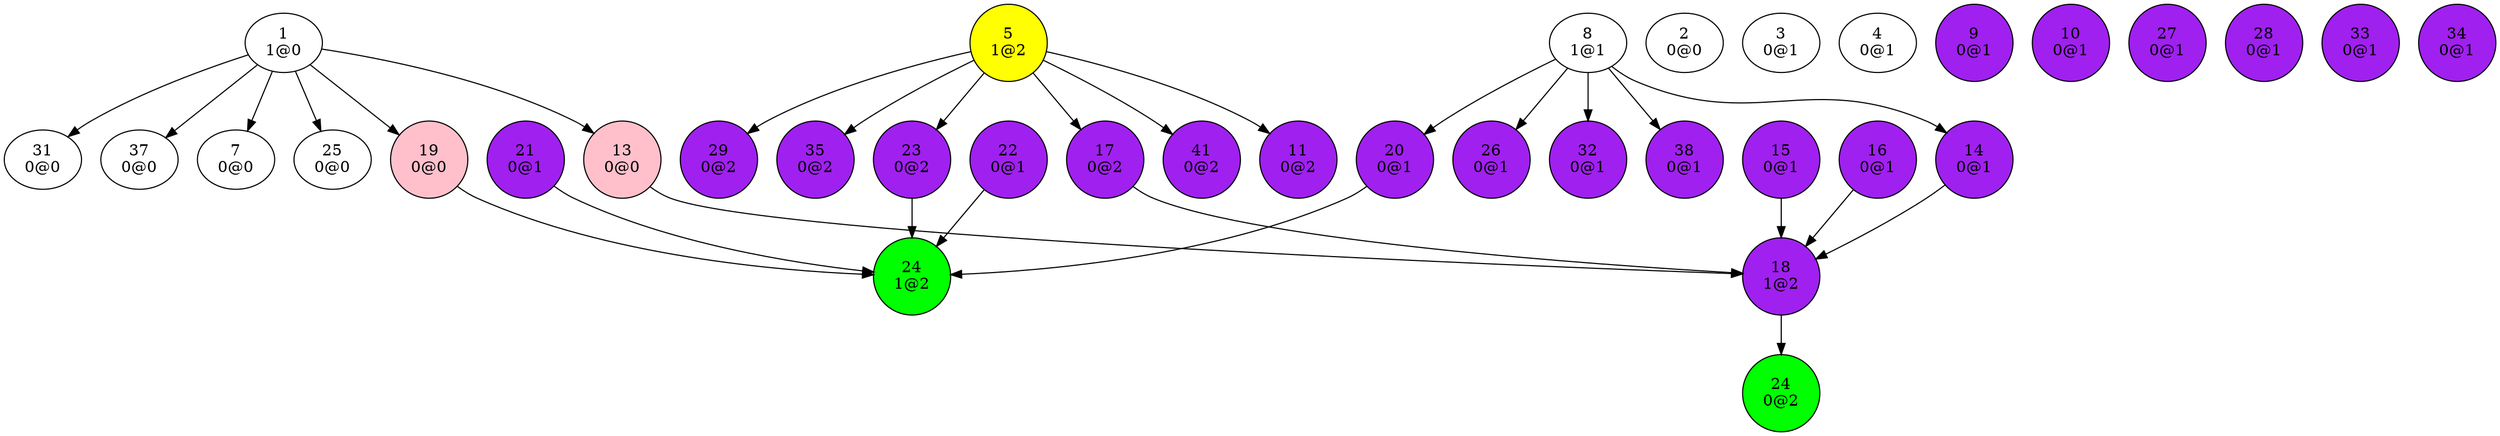 digraph {
"1
1@0"->"7
0@0";
"1
1@0"->"13
0@0";
"1
1@0"->"19
0@0";
"1
1@0"->"25
0@0";
"1
1@0"->"31
0@0";
"1
1@0"->"37
0@0";
"2
0@0";
"3
0@1";
"4
0@1";
"5
1@2"->"11
0@2";
"5
1@2"->"17
0@2";
"5
1@2"->"23
0@2";
"5
1@2"->"29
0@2";
"5
1@2"->"35
0@2";
"5
1@2"->"41
0@2";
"7
0@0";
"8
1@1"->"14
0@1";
"8
1@1"->"20
0@1";
"8
1@1"->"26
0@1";
"8
1@1"->"32
0@1";
"8
1@1"->"38
0@1";
"9
0@1";
"10
0@1";
"11
0@2";
"13
0@0"->"18
1@2";
"14
0@1"->"18
1@2";
"15
0@1"->"18
1@2";
"16
0@1"->"18
1@2";
"17
0@2"->"18
1@2";
"18
1@2"->"24
0@2";
"19
0@0"->"24
1@2";
"20
0@1"->"24
1@2";
"21
0@1"->"24
1@2";
"22
0@1"->"24
1@2";
"23
0@2"->"24
1@2";
"24
0@2";
"24
1@2";
"25
0@0";
"26
0@1";
"27
0@1";
"28
0@1";
"29
0@2";
"31
0@0";
"32
0@1";
"33
0@1";
"34
0@1";
"35
0@2";
"37
0@0";
"38
0@1";
"41
0@2";
"5
1@2"[shape=circle, style=filled, fillcolor=yellow];
"9
0@1"[shape=circle, style=filled, fillcolor=purple];
"10
0@1"[shape=circle, style=filled, fillcolor=purple];
"11
0@2"[shape=circle, style=filled, fillcolor=purple];
"13
0@0"[shape=circle, style=filled, fillcolor=pink];
"14
0@1"[shape=circle, style=filled, fillcolor=purple];
"15
0@1"[shape=circle, style=filled, fillcolor=purple];
"16
0@1"[shape=circle, style=filled, fillcolor=purple];
"17
0@2"[shape=circle, style=filled, fillcolor=purple];
"18
1@2"[shape=circle, style=filled, fillcolor=purple];
"19
0@0"[shape=circle, style=filled, fillcolor=pink];
"20
0@1"[shape=circle, style=filled, fillcolor=purple];
"21
0@1"[shape=circle, style=filled, fillcolor=purple];
"22
0@1"[shape=circle, style=filled, fillcolor=purple];
"23
0@2"[shape=circle, style=filled, fillcolor=purple];
"24
0@2"[shape=circle, style=filled, fillcolor=green];
"24
1@2"[shape=circle, style=filled, fillcolor=green];
"26
0@1"[shape=circle, style=filled, fillcolor=purple];
"27
0@1"[shape=circle, style=filled, fillcolor=purple];
"28
0@1"[shape=circle, style=filled, fillcolor=purple];
"29
0@2"[shape=circle, style=filled, fillcolor=purple];
"32
0@1"[shape=circle, style=filled, fillcolor=purple];
"33
0@1"[shape=circle, style=filled, fillcolor=purple];
"34
0@1"[shape=circle, style=filled, fillcolor=purple];
"35
0@2"[shape=circle, style=filled, fillcolor=purple];
"38
0@1"[shape=circle, style=filled, fillcolor=purple];
"41
0@2"[shape=circle, style=filled, fillcolor=purple];
}